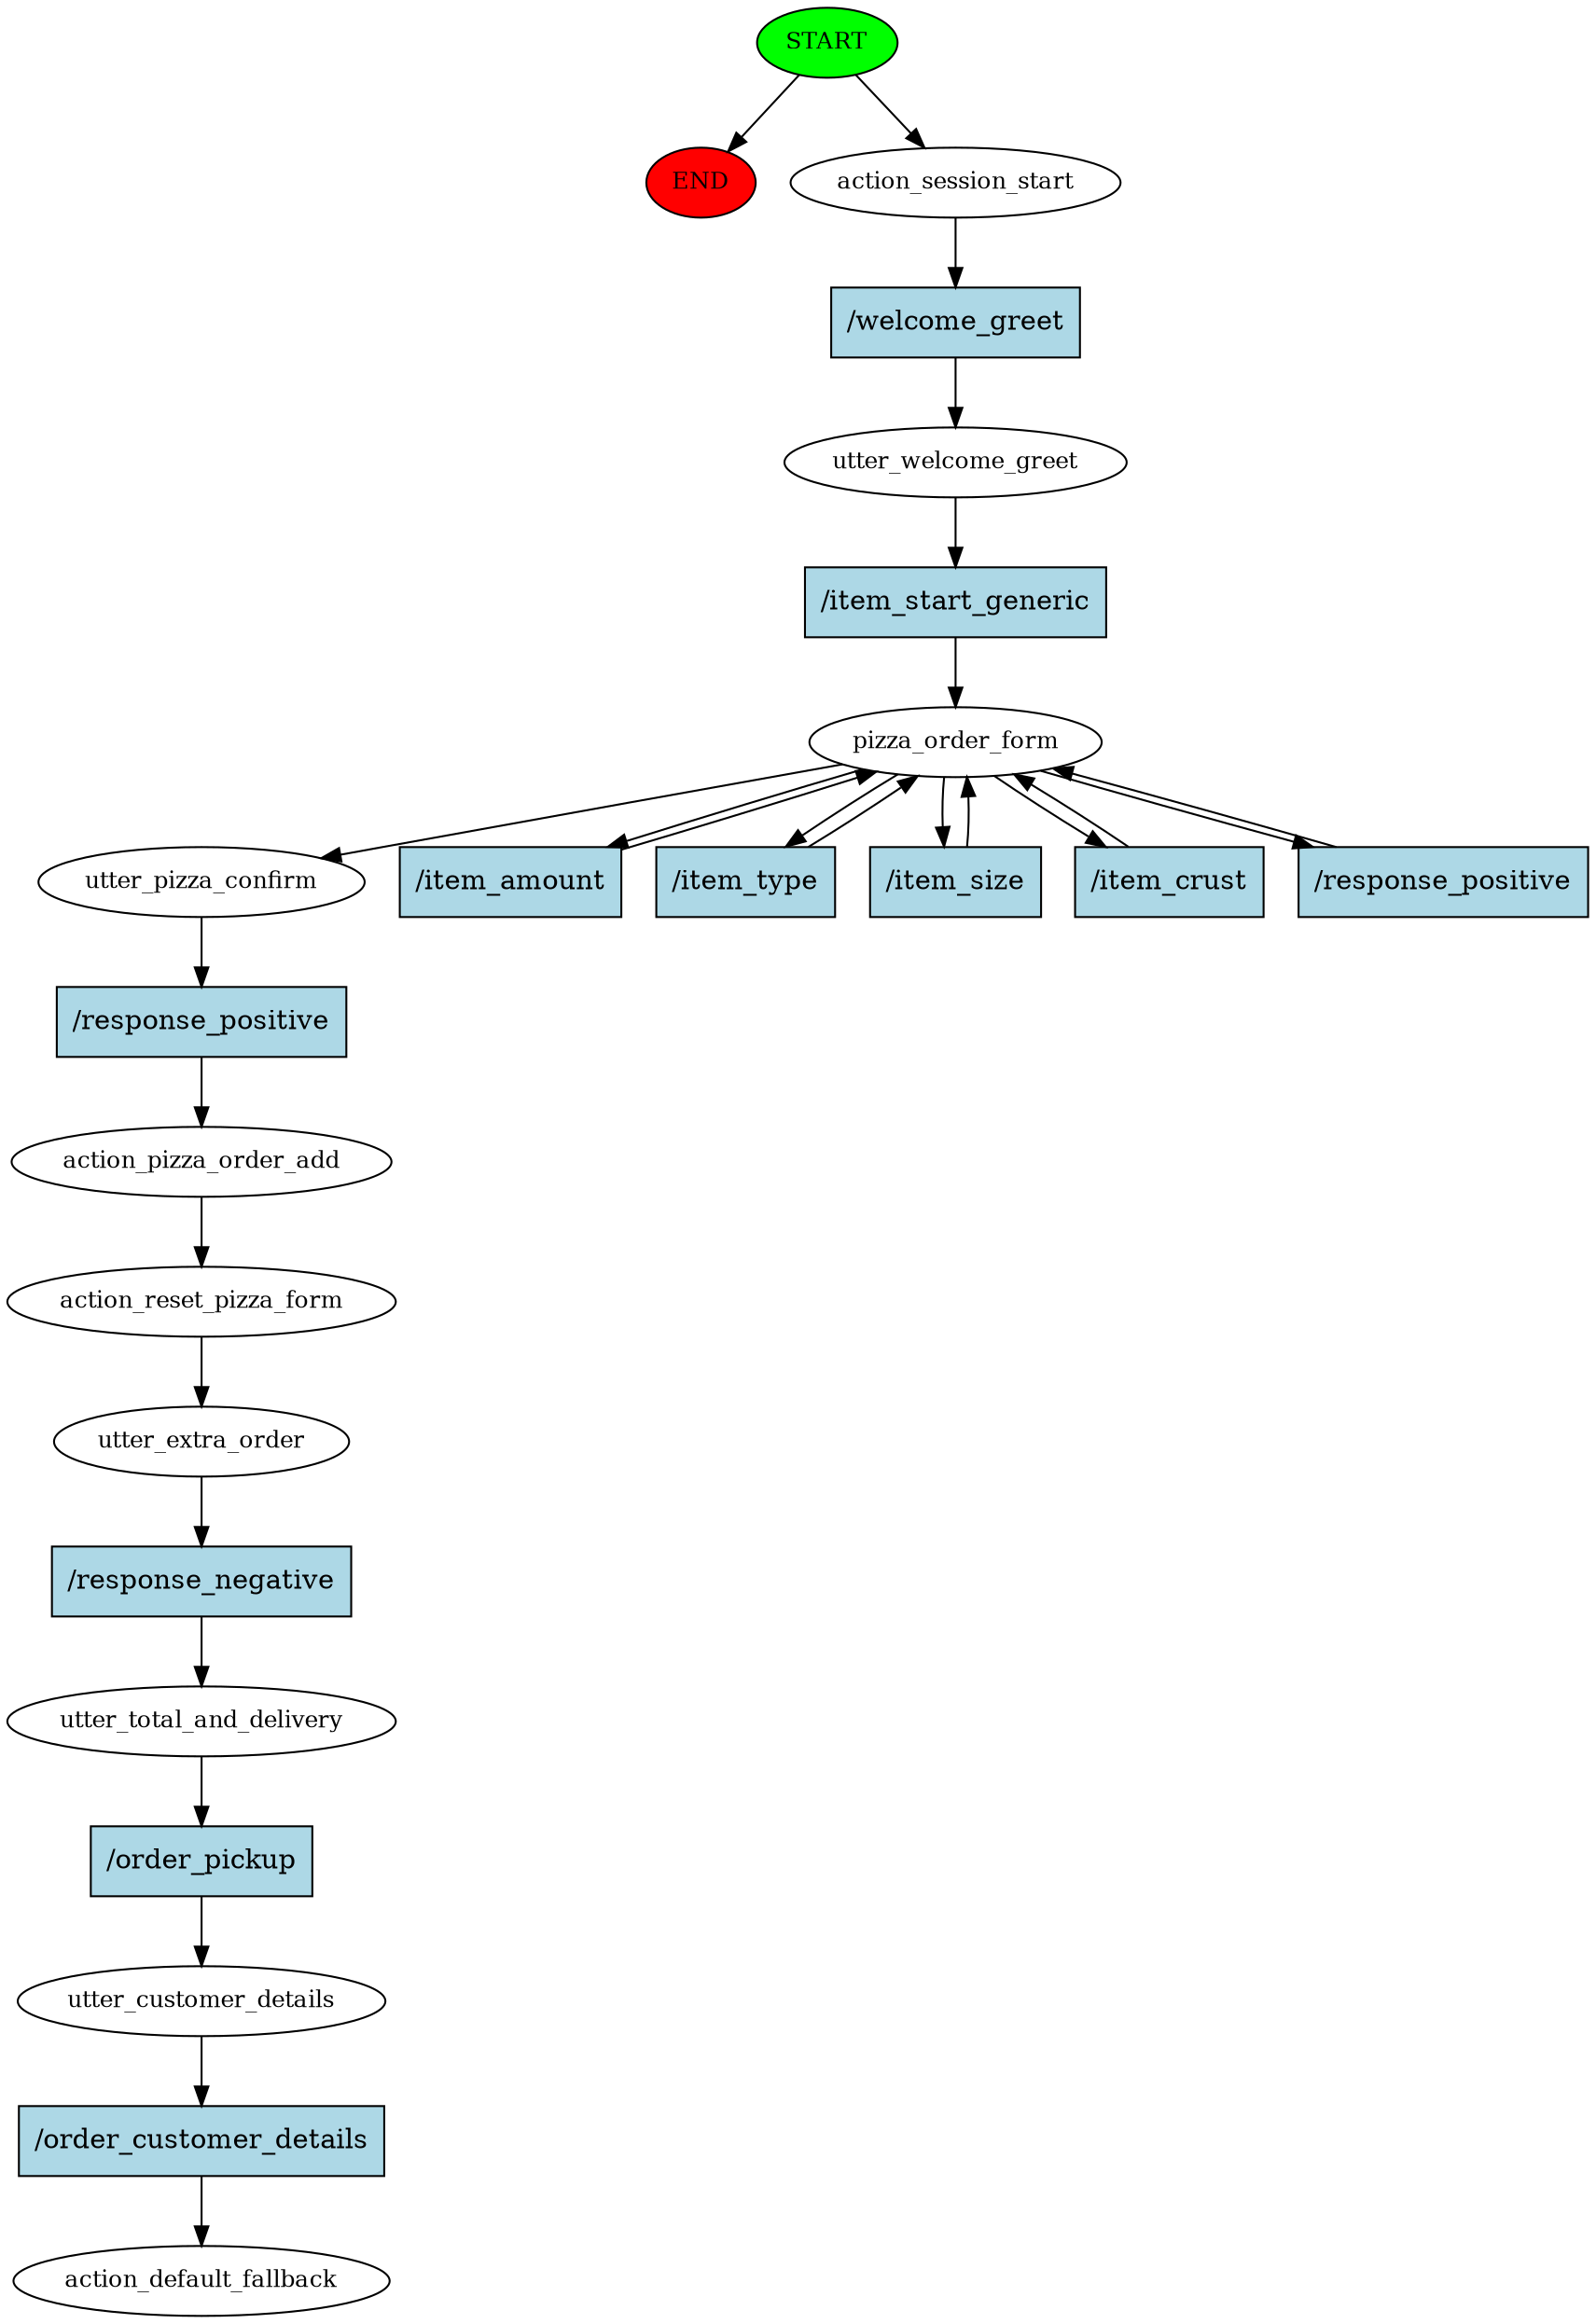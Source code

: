 digraph  {
0 [class="start active", fillcolor=green, fontsize=12, label=START, style=filled];
"-1" [class=end, fillcolor=red, fontsize=12, label=END, style=filled];
1 [class=active, fontsize=12, label=action_session_start];
2 [class=active, fontsize=12, label=utter_welcome_greet];
3 [class=active, fontsize=12, label=pizza_order_form];
9 [class=active, fontsize=12, label=utter_pizza_confirm];
10 [class=active, fontsize=12, label=action_pizza_order_add];
11 [class=active, fontsize=12, label=action_reset_pizza_form];
12 [class=active, fontsize=12, label=utter_extra_order];
13 [class=active, fontsize=12, label=utter_total_and_delivery];
14 [class=active, fontsize=12, label=utter_customer_details];
15 [class="dashed active", fontsize=12, label=action_default_fallback];
16 [class="intent active", fillcolor=lightblue, label="/welcome_greet", shape=rect, style=filled];
17 [class="intent active", fillcolor=lightblue, label="/item_start_generic", shape=rect, style=filled];
18 [class="intent active", fillcolor=lightblue, label="/item_amount", shape=rect, style=filled];
19 [class="intent active", fillcolor=lightblue, label="/item_type", shape=rect, style=filled];
20 [class="intent active", fillcolor=lightblue, label="/item_size", shape=rect, style=filled];
21 [class="intent active", fillcolor=lightblue, label="/item_crust", shape=rect, style=filled];
22 [class="intent active", fillcolor=lightblue, label="/response_positive", shape=rect, style=filled];
23 [class="intent active", fillcolor=lightblue, label="/response_positive", shape=rect, style=filled];
24 [class="intent active", fillcolor=lightblue, label="/response_negative", shape=rect, style=filled];
25 [class="intent active", fillcolor=lightblue, label="/order_pickup", shape=rect, style=filled];
26 [class="intent active", fillcolor=lightblue, label="/order_customer_details", shape=rect, style=filled];
0 -> "-1"  [class="", key=NONE, label=""];
0 -> 1  [class=active, key=NONE, label=""];
1 -> 16  [class=active, key=0];
2 -> 17  [class=active, key=0];
3 -> 9  [class=active, key=NONE, label=""];
3 -> 18  [class=active, key=0];
3 -> 19  [class=active, key=0];
3 -> 20  [class=active, key=0];
3 -> 21  [class=active, key=0];
3 -> 22  [class=active, key=0];
9 -> 23  [class=active, key=0];
10 -> 11  [class=active, key=NONE, label=""];
11 -> 12  [class=active, key=NONE, label=""];
12 -> 24  [class=active, key=0];
13 -> 25  [class=active, key=0];
14 -> 26  [class=active, key=0];
16 -> 2  [class=active, key=0];
17 -> 3  [class=active, key=0];
18 -> 3  [class=active, key=0];
19 -> 3  [class=active, key=0];
20 -> 3  [class=active, key=0];
21 -> 3  [class=active, key=0];
22 -> 3  [class=active, key=0];
23 -> 10  [class=active, key=0];
24 -> 13  [class=active, key=0];
25 -> 14  [class=active, key=0];
26 -> 15  [class=active, key=0];
}
